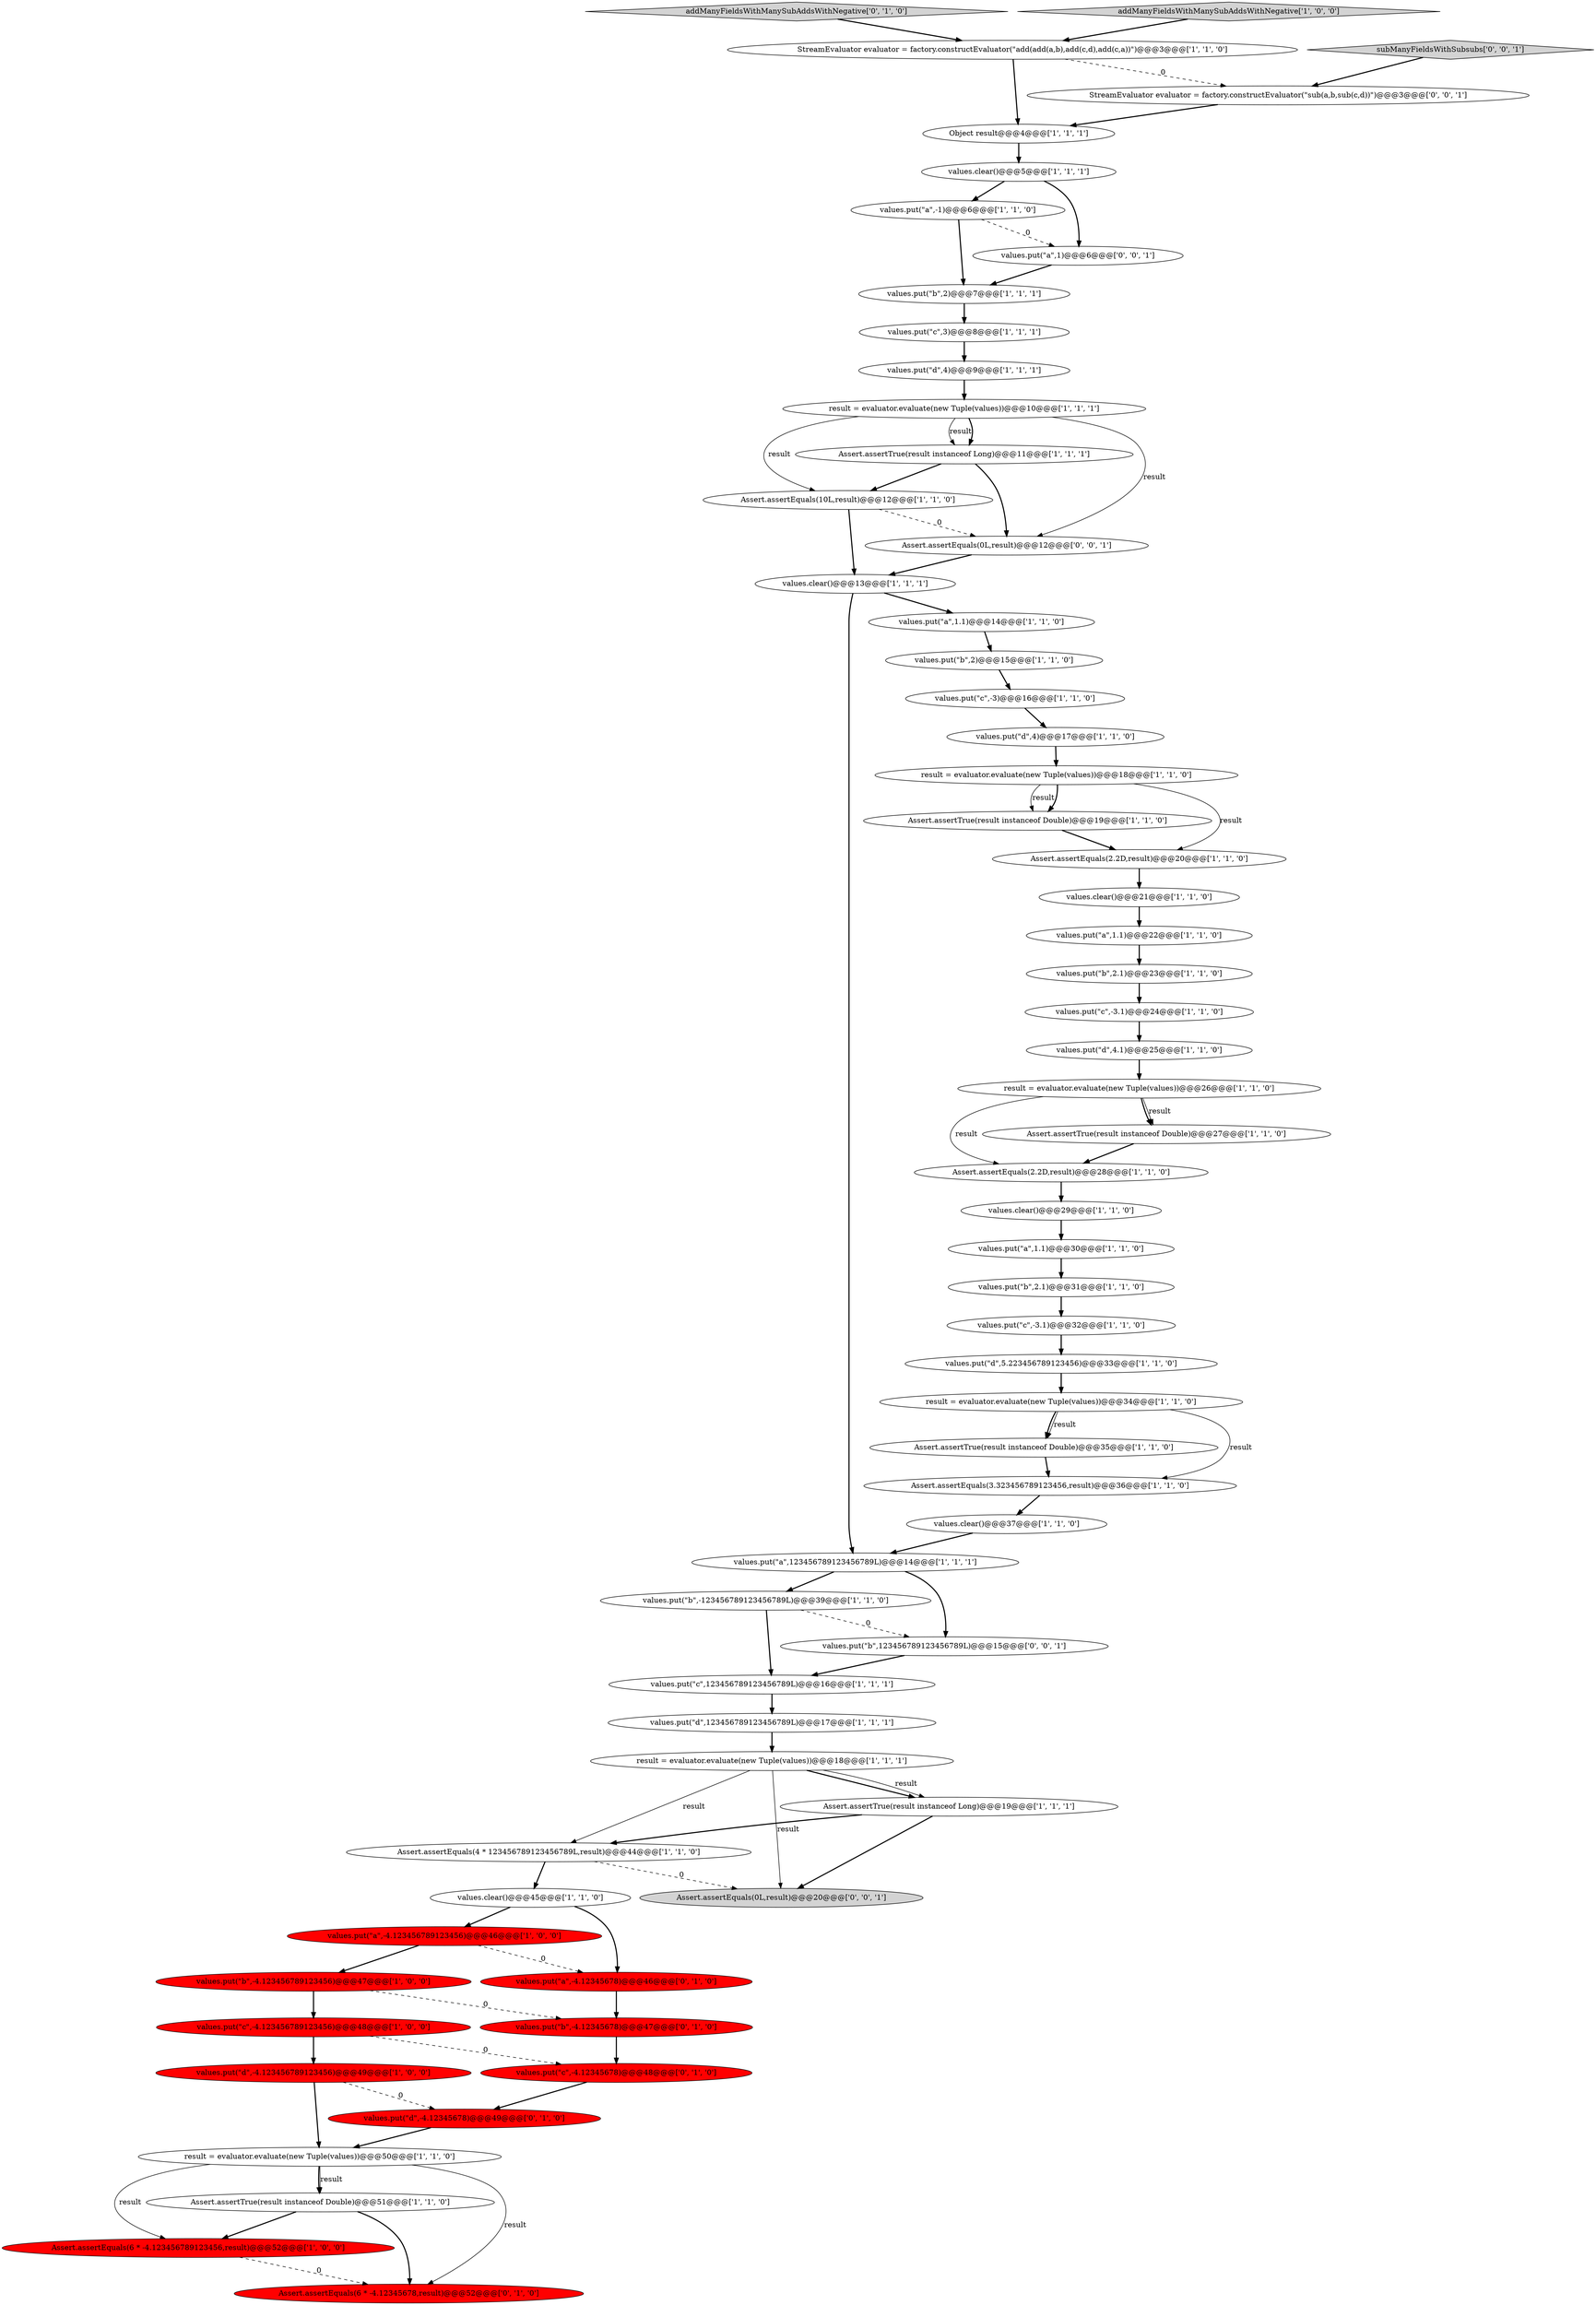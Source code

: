 digraph {
26 [style = filled, label = "values.clear()@@@21@@@['1', '1', '0']", fillcolor = white, shape = ellipse image = "AAA0AAABBB1BBB"];
32 [style = filled, label = "values.put(\"a\",123456789123456789L)@@@14@@@['1', '1', '1']", fillcolor = white, shape = ellipse image = "AAA0AAABBB1BBB"];
5 [style = filled, label = "values.put(\"d\",-4.123456789123456)@@@49@@@['1', '0', '0']", fillcolor = red, shape = ellipse image = "AAA1AAABBB1BBB"];
24 [style = filled, label = "Assert.assertTrue(result instanceof Long)@@@11@@@['1', '1', '1']", fillcolor = white, shape = ellipse image = "AAA0AAABBB1BBB"];
8 [style = filled, label = "values.put(\"a\",1.1)@@@14@@@['1', '1', '0']", fillcolor = white, shape = ellipse image = "AAA0AAABBB1BBB"];
58 [style = filled, label = "Assert.assertEquals(0L,result)@@@20@@@['0', '0', '1']", fillcolor = lightgray, shape = ellipse image = "AAA0AAABBB3BBB"];
46 [style = filled, label = "values.put(\"c\",-3.1)@@@32@@@['1', '1', '0']", fillcolor = white, shape = ellipse image = "AAA0AAABBB1BBB"];
4 [style = filled, label = "Assert.assertEquals(3.323456789123456,result)@@@36@@@['1', '1', '0']", fillcolor = white, shape = ellipse image = "AAA0AAABBB1BBB"];
54 [style = filled, label = "values.put(\"c\",-4.12345678)@@@48@@@['0', '1', '0']", fillcolor = red, shape = ellipse image = "AAA1AAABBB2BBB"];
34 [style = filled, label = "StreamEvaluator evaluator = factory.constructEvaluator(\"add(add(a,b),add(c,d),add(c,a))\")@@@3@@@['1', '1', '0']", fillcolor = white, shape = ellipse image = "AAA0AAABBB1BBB"];
10 [style = filled, label = "Assert.assertTrue(result instanceof Double)@@@35@@@['1', '1', '0']", fillcolor = white, shape = ellipse image = "AAA0AAABBB1BBB"];
61 [style = filled, label = "subManyFieldsWithSubsubs['0', '0', '1']", fillcolor = lightgray, shape = diamond image = "AAA0AAABBB3BBB"];
44 [style = filled, label = "Assert.assertTrue(result instanceof Double)@@@19@@@['1', '1', '0']", fillcolor = white, shape = ellipse image = "AAA0AAABBB1BBB"];
62 [style = filled, label = "values.put(\"a\",1)@@@6@@@['0', '0', '1']", fillcolor = white, shape = ellipse image = "AAA0AAABBB3BBB"];
52 [style = filled, label = "values.put(\"d\",-4.12345678)@@@49@@@['0', '1', '0']", fillcolor = red, shape = ellipse image = "AAA1AAABBB2BBB"];
2 [style = filled, label = "Assert.assertEquals(2.2D,result)@@@20@@@['1', '1', '0']", fillcolor = white, shape = ellipse image = "AAA0AAABBB1BBB"];
23 [style = filled, label = "Assert.assertEquals(4 * 123456789123456789L,result)@@@44@@@['1', '1', '0']", fillcolor = white, shape = ellipse image = "AAA0AAABBB1BBB"];
18 [style = filled, label = "values.put(\"d\",4.1)@@@25@@@['1', '1', '0']", fillcolor = white, shape = ellipse image = "AAA0AAABBB1BBB"];
25 [style = filled, label = "values.put(\"c\",123456789123456789L)@@@16@@@['1', '1', '1']", fillcolor = white, shape = ellipse image = "AAA0AAABBB1BBB"];
55 [style = filled, label = "addManyFieldsWithManySubAddsWithNegative['0', '1', '0']", fillcolor = lightgray, shape = diamond image = "AAA0AAABBB2BBB"];
48 [style = filled, label = "values.put(\"b\",2)@@@7@@@['1', '1', '1']", fillcolor = white, shape = ellipse image = "AAA0AAABBB1BBB"];
7 [style = filled, label = "values.clear()@@@13@@@['1', '1', '1']", fillcolor = white, shape = ellipse image = "AAA0AAABBB1BBB"];
49 [style = filled, label = "result = evaluator.evaluate(new Tuple(values))@@@10@@@['1', '1', '1']", fillcolor = white, shape = ellipse image = "AAA0AAABBB1BBB"];
6 [style = filled, label = "values.put(\"b\",-123456789123456789L)@@@39@@@['1', '1', '0']", fillcolor = white, shape = ellipse image = "AAA0AAABBB1BBB"];
31 [style = filled, label = "values.put(\"a\",-1)@@@6@@@['1', '1', '0']", fillcolor = white, shape = ellipse image = "AAA0AAABBB1BBB"];
41 [style = filled, label = "values.put(\"d\",5.223456789123456)@@@33@@@['1', '1', '0']", fillcolor = white, shape = ellipse image = "AAA0AAABBB1BBB"];
33 [style = filled, label = "values.put(\"d\",4)@@@9@@@['1', '1', '1']", fillcolor = white, shape = ellipse image = "AAA0AAABBB1BBB"];
45 [style = filled, label = "values.put(\"b\",2.1)@@@23@@@['1', '1', '0']", fillcolor = white, shape = ellipse image = "AAA0AAABBB1BBB"];
59 [style = filled, label = "StreamEvaluator evaluator = factory.constructEvaluator(\"sub(a,b,sub(c,d))\")@@@3@@@['0', '0', '1']", fillcolor = white, shape = ellipse image = "AAA0AAABBB3BBB"];
27 [style = filled, label = "values.put(\"b\",2)@@@15@@@['1', '1', '0']", fillcolor = white, shape = ellipse image = "AAA0AAABBB1BBB"];
13 [style = filled, label = "values.clear()@@@29@@@['1', '1', '0']", fillcolor = white, shape = ellipse image = "AAA0AAABBB1BBB"];
1 [style = filled, label = "Assert.assertTrue(result instanceof Long)@@@19@@@['1', '1', '1']", fillcolor = white, shape = ellipse image = "AAA0AAABBB1BBB"];
29 [style = filled, label = "values.put(\"d\",4)@@@17@@@['1', '1', '0']", fillcolor = white, shape = ellipse image = "AAA0AAABBB1BBB"];
56 [style = filled, label = "values.put(\"a\",-4.12345678)@@@46@@@['0', '1', '0']", fillcolor = red, shape = ellipse image = "AAA1AAABBB2BBB"];
0 [style = filled, label = "values.put(\"c\",-4.123456789123456)@@@48@@@['1', '0', '0']", fillcolor = red, shape = ellipse image = "AAA1AAABBB1BBB"];
47 [style = filled, label = "values.put(\"b\",-4.123456789123456)@@@47@@@['1', '0', '0']", fillcolor = red, shape = ellipse image = "AAA1AAABBB1BBB"];
35 [style = filled, label = "addManyFieldsWithManySubAddsWithNegative['1', '0', '0']", fillcolor = lightgray, shape = diamond image = "AAA0AAABBB1BBB"];
11 [style = filled, label = "values.put(\"d\",123456789123456789L)@@@17@@@['1', '1', '1']", fillcolor = white, shape = ellipse image = "AAA0AAABBB1BBB"];
21 [style = filled, label = "Assert.assertEquals(6 * -4.123456789123456,result)@@@52@@@['1', '0', '0']", fillcolor = red, shape = ellipse image = "AAA1AAABBB1BBB"];
51 [style = filled, label = "Assert.assertEquals(6 * -4.12345678,result)@@@52@@@['0', '1', '0']", fillcolor = red, shape = ellipse image = "AAA1AAABBB2BBB"];
53 [style = filled, label = "values.put(\"b\",-4.12345678)@@@47@@@['0', '1', '0']", fillcolor = red, shape = ellipse image = "AAA1AAABBB2BBB"];
60 [style = filled, label = "values.put(\"b\",123456789123456789L)@@@15@@@['0', '0', '1']", fillcolor = white, shape = ellipse image = "AAA0AAABBB3BBB"];
20 [style = filled, label = "values.put(\"a\",1.1)@@@30@@@['1', '1', '0']", fillcolor = white, shape = ellipse image = "AAA0AAABBB1BBB"];
15 [style = filled, label = "result = evaluator.evaluate(new Tuple(values))@@@50@@@['1', '1', '0']", fillcolor = white, shape = ellipse image = "AAA0AAABBB1BBB"];
43 [style = filled, label = "result = evaluator.evaluate(new Tuple(values))@@@26@@@['1', '1', '0']", fillcolor = white, shape = ellipse image = "AAA0AAABBB1BBB"];
17 [style = filled, label = "values.put(\"c\",3)@@@8@@@['1', '1', '1']", fillcolor = white, shape = ellipse image = "AAA0AAABBB1BBB"];
3 [style = filled, label = "result = evaluator.evaluate(new Tuple(values))@@@18@@@['1', '1', '0']", fillcolor = white, shape = ellipse image = "AAA0AAABBB1BBB"];
9 [style = filled, label = "result = evaluator.evaluate(new Tuple(values))@@@34@@@['1', '1', '0']", fillcolor = white, shape = ellipse image = "AAA0AAABBB1BBB"];
16 [style = filled, label = "Assert.assertTrue(result instanceof Double)@@@27@@@['1', '1', '0']", fillcolor = white, shape = ellipse image = "AAA0AAABBB1BBB"];
36 [style = filled, label = "values.clear()@@@5@@@['1', '1', '1']", fillcolor = white, shape = ellipse image = "AAA0AAABBB1BBB"];
19 [style = filled, label = "result = evaluator.evaluate(new Tuple(values))@@@18@@@['1', '1', '1']", fillcolor = white, shape = ellipse image = "AAA0AAABBB1BBB"];
37 [style = filled, label = "values.clear()@@@37@@@['1', '1', '0']", fillcolor = white, shape = ellipse image = "AAA0AAABBB1BBB"];
39 [style = filled, label = "values.put(\"b\",2.1)@@@31@@@['1', '1', '0']", fillcolor = white, shape = ellipse image = "AAA0AAABBB1BBB"];
22 [style = filled, label = "values.clear()@@@45@@@['1', '1', '0']", fillcolor = white, shape = ellipse image = "AAA0AAABBB1BBB"];
12 [style = filled, label = "values.put(\"a\",1.1)@@@22@@@['1', '1', '0']", fillcolor = white, shape = ellipse image = "AAA0AAABBB1BBB"];
50 [style = filled, label = "Assert.assertEquals(2.2D,result)@@@28@@@['1', '1', '0']", fillcolor = white, shape = ellipse image = "AAA0AAABBB1BBB"];
57 [style = filled, label = "Assert.assertEquals(0L,result)@@@12@@@['0', '0', '1']", fillcolor = white, shape = ellipse image = "AAA0AAABBB3BBB"];
40 [style = filled, label = "values.put(\"a\",-4.123456789123456)@@@46@@@['1', '0', '0']", fillcolor = red, shape = ellipse image = "AAA1AAABBB1BBB"];
38 [style = filled, label = "values.put(\"c\",-3)@@@16@@@['1', '1', '0']", fillcolor = white, shape = ellipse image = "AAA0AAABBB1BBB"];
30 [style = filled, label = "values.put(\"c\",-3.1)@@@24@@@['1', '1', '0']", fillcolor = white, shape = ellipse image = "AAA0AAABBB1BBB"];
14 [style = filled, label = "Assert.assertEquals(10L,result)@@@12@@@['1', '1', '0']", fillcolor = white, shape = ellipse image = "AAA0AAABBB1BBB"];
42 [style = filled, label = "Assert.assertTrue(result instanceof Double)@@@51@@@['1', '1', '0']", fillcolor = white, shape = ellipse image = "AAA0AAABBB1BBB"];
28 [style = filled, label = "Object result@@@4@@@['1', '1', '1']", fillcolor = white, shape = ellipse image = "AAA0AAABBB1BBB"];
7->32 [style = bold, label=""];
27->38 [style = bold, label=""];
2->26 [style = bold, label=""];
12->45 [style = bold, label=""];
49->24 [style = solid, label="result"];
24->57 [style = bold, label=""];
5->15 [style = bold, label=""];
41->9 [style = bold, label=""];
34->59 [style = dashed, label="0"];
9->10 [style = bold, label=""];
53->54 [style = bold, label=""];
61->59 [style = bold, label=""];
7->8 [style = bold, label=""];
45->30 [style = bold, label=""];
30->18 [style = bold, label=""];
32->6 [style = bold, label=""];
1->23 [style = bold, label=""];
23->58 [style = dashed, label="0"];
14->7 [style = bold, label=""];
49->24 [style = bold, label=""];
19->1 [style = bold, label=""];
26->12 [style = bold, label=""];
19->58 [style = solid, label="result"];
23->22 [style = bold, label=""];
15->21 [style = solid, label="result"];
19->23 [style = solid, label="result"];
31->48 [style = bold, label=""];
40->47 [style = bold, label=""];
37->32 [style = bold, label=""];
55->34 [style = bold, label=""];
42->21 [style = bold, label=""];
9->10 [style = solid, label="result"];
47->0 [style = bold, label=""];
8->27 [style = bold, label=""];
56->53 [style = bold, label=""];
3->44 [style = solid, label="result"];
31->62 [style = dashed, label="0"];
44->2 [style = bold, label=""];
54->52 [style = bold, label=""];
43->16 [style = bold, label=""];
28->36 [style = bold, label=""];
6->60 [style = dashed, label="0"];
36->31 [style = bold, label=""];
49->57 [style = solid, label="result"];
0->54 [style = dashed, label="0"];
48->17 [style = bold, label=""];
46->41 [style = bold, label=""];
19->1 [style = solid, label="result"];
36->62 [style = bold, label=""];
1->58 [style = bold, label=""];
57->7 [style = bold, label=""];
20->39 [style = bold, label=""];
62->48 [style = bold, label=""];
5->52 [style = dashed, label="0"];
59->28 [style = bold, label=""];
35->34 [style = bold, label=""];
52->15 [style = bold, label=""];
39->46 [style = bold, label=""];
15->51 [style = solid, label="result"];
50->13 [style = bold, label=""];
42->51 [style = bold, label=""];
16->50 [style = bold, label=""];
60->25 [style = bold, label=""];
3->2 [style = solid, label="result"];
34->28 [style = bold, label=""];
3->44 [style = bold, label=""];
32->60 [style = bold, label=""];
49->14 [style = solid, label="result"];
33->49 [style = bold, label=""];
0->5 [style = bold, label=""];
22->40 [style = bold, label=""];
43->50 [style = solid, label="result"];
43->16 [style = solid, label="result"];
22->56 [style = bold, label=""];
29->3 [style = bold, label=""];
38->29 [style = bold, label=""];
40->56 [style = dashed, label="0"];
17->33 [style = bold, label=""];
14->57 [style = dashed, label="0"];
11->19 [style = bold, label=""];
9->4 [style = solid, label="result"];
24->14 [style = bold, label=""];
47->53 [style = dashed, label="0"];
18->43 [style = bold, label=""];
4->37 [style = bold, label=""];
15->42 [style = bold, label=""];
25->11 [style = bold, label=""];
10->4 [style = bold, label=""];
21->51 [style = dashed, label="0"];
15->42 [style = solid, label="result"];
6->25 [style = bold, label=""];
13->20 [style = bold, label=""];
}
